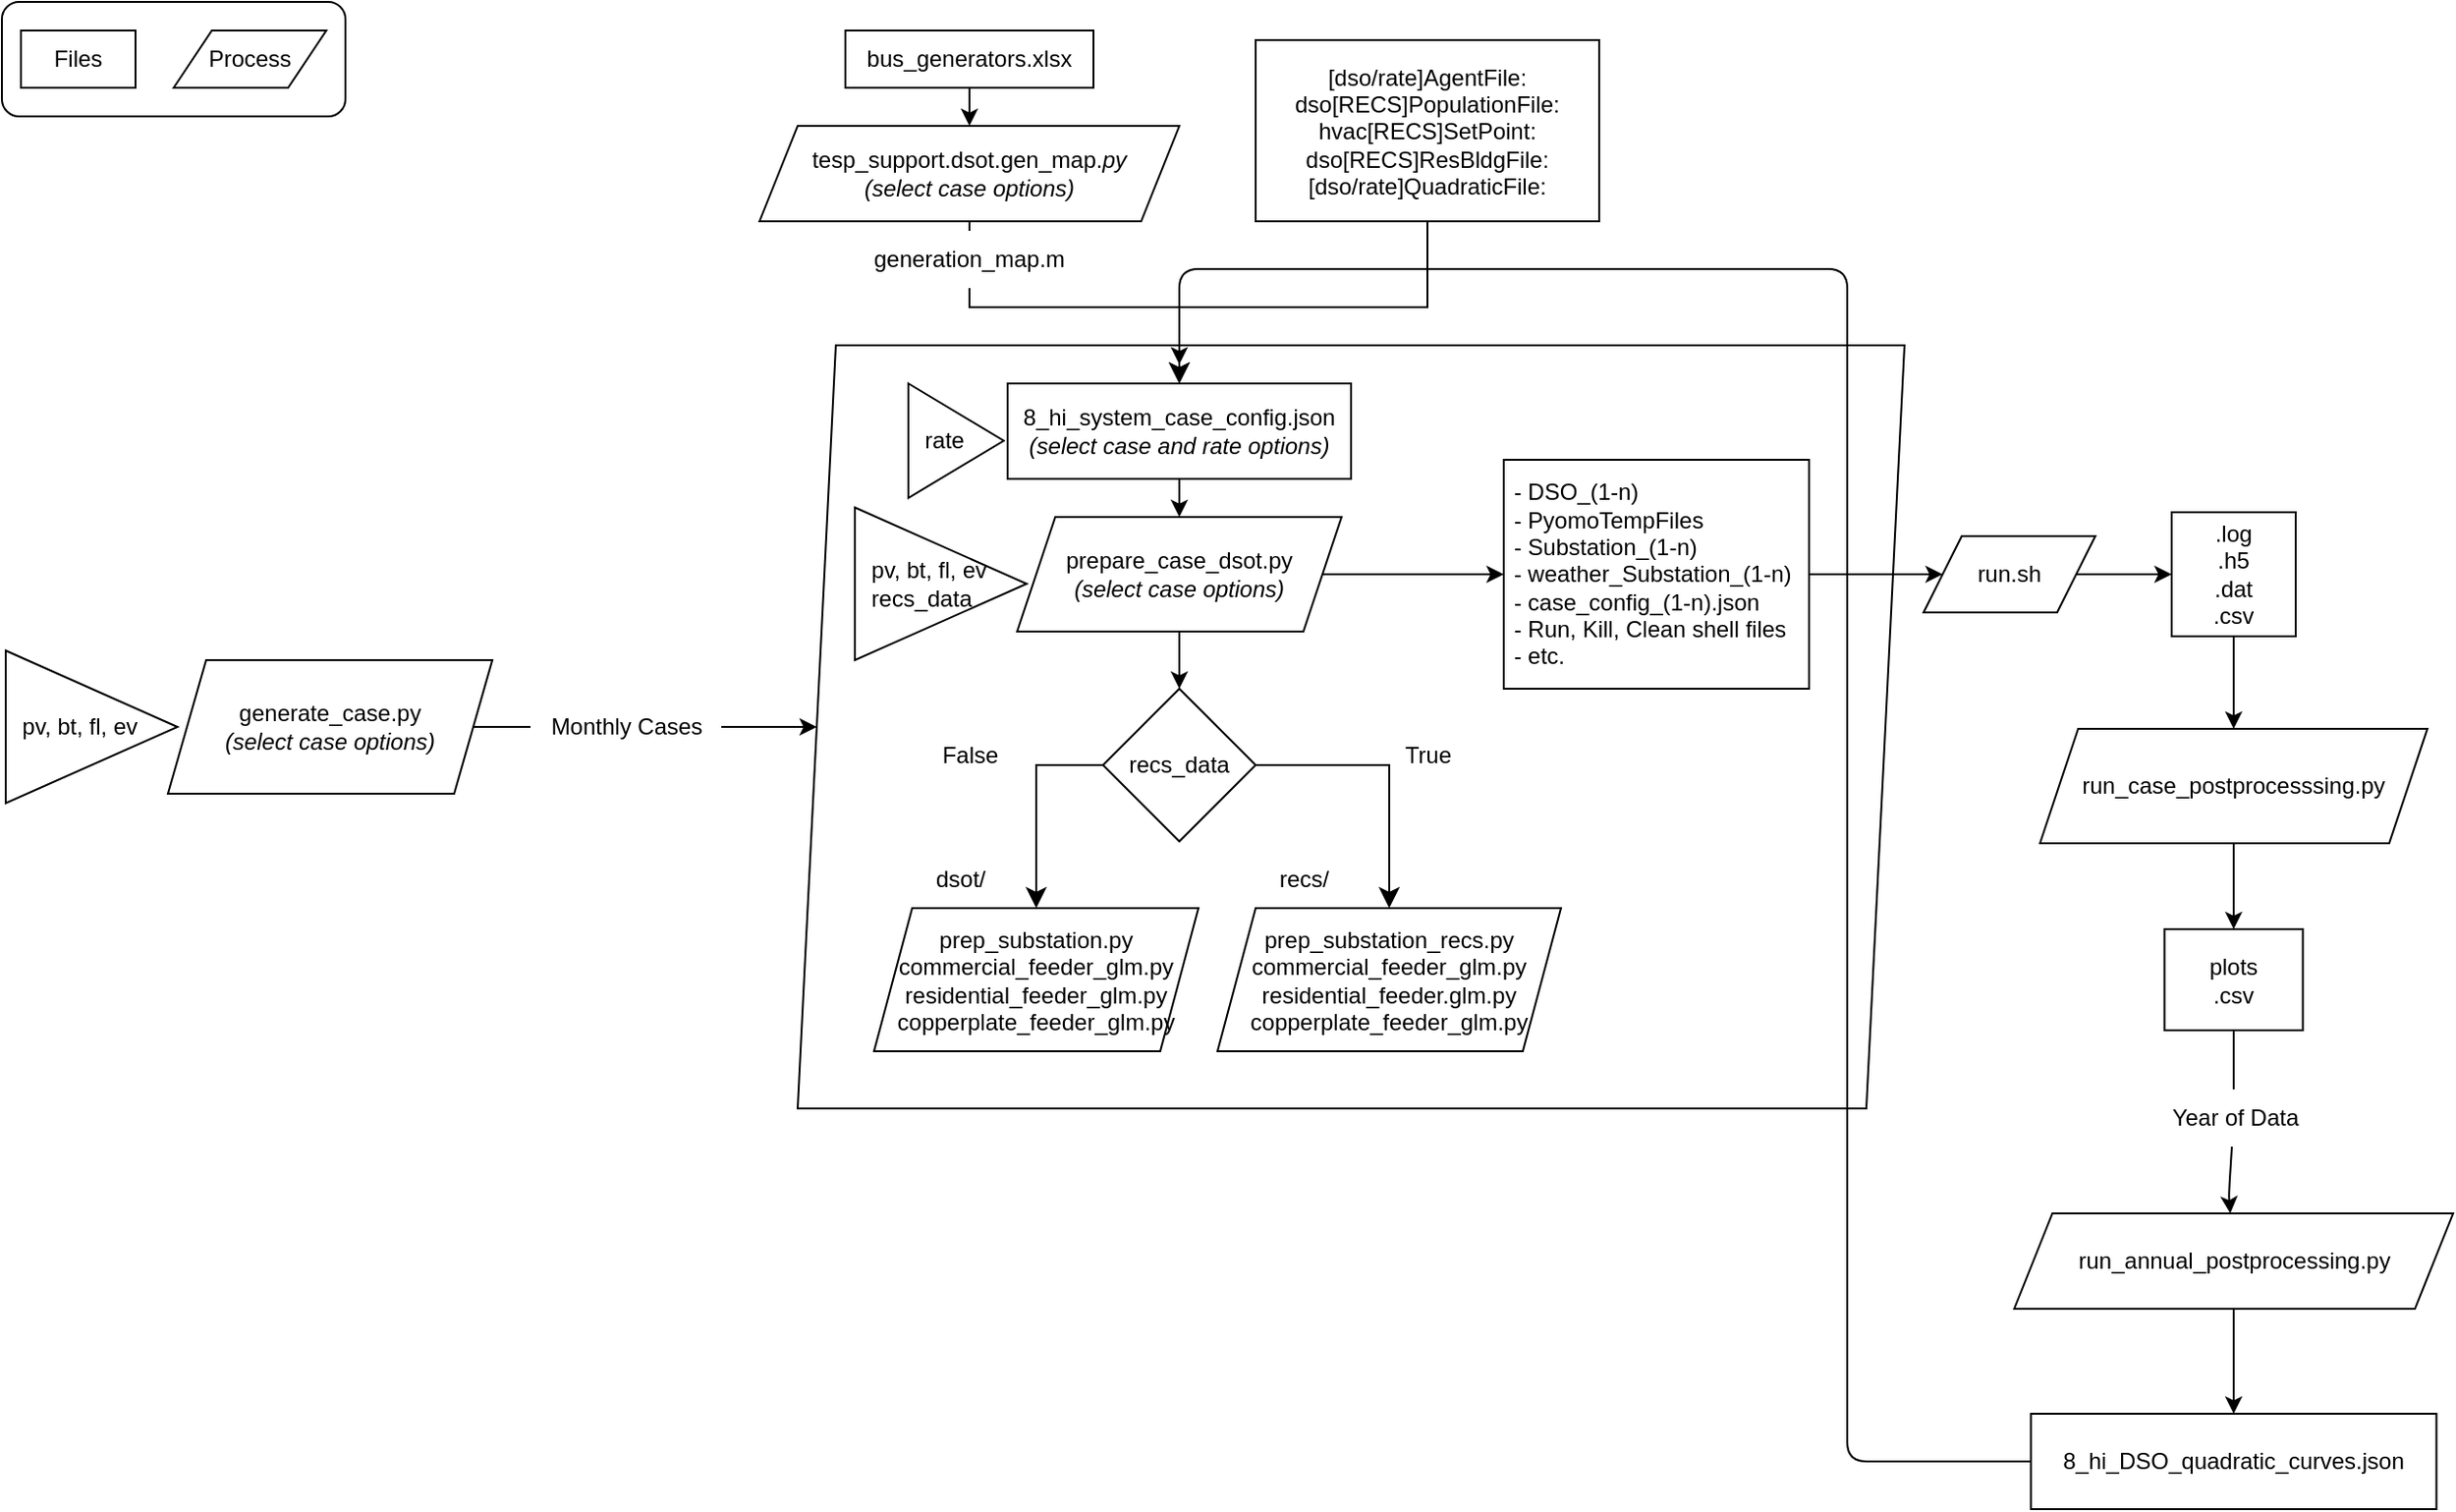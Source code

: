 <mxfile>
    <diagram id="zx20I-B725z4pgMH4ESO" name="Page-1">
        <mxGraphModel dx="2400" dy="651" grid="1" gridSize="10" guides="1" tooltips="1" connect="1" arrows="1" fold="1" page="1" pageScale="1" pageWidth="850" pageHeight="1100" math="0" shadow="0">
            <root>
                <mxCell id="0"/>
                <mxCell id="1" parent="0"/>
                <mxCell id="64" value="" style="rounded=1;whiteSpace=wrap;html=1;" vertex="1" parent="1">
                    <mxGeometry x="-447" y="30" width="180" height="60" as="geometry"/>
                </mxCell>
                <mxCell id="53" value="" style="shape=parallelogram;perimeter=parallelogramPerimeter;whiteSpace=wrap;html=1;fixedSize=1;" vertex="1" parent="1">
                    <mxGeometry x="-30" y="210" width="580" height="400" as="geometry"/>
                </mxCell>
                <mxCell id="2" value="Files" style="rounded=0;whiteSpace=wrap;html=1;" vertex="1" parent="1">
                    <mxGeometry x="-437" y="45" width="60" height="30" as="geometry"/>
                </mxCell>
                <mxCell id="5" value="Process" style="shape=parallelogram;perimeter=parallelogramPerimeter;whiteSpace=wrap;html=1;fixedSize=1;" vertex="1" parent="1">
                    <mxGeometry x="-357" y="45" width="80" height="30" as="geometry"/>
                </mxCell>
                <mxCell id="23" value="" style="edgeStyle=none;html=1;" edge="1" parent="1" source="6" target="8">
                    <mxGeometry relative="1" as="geometry"/>
                </mxCell>
                <mxCell id="6" value="8_hi_system_case_config.json&lt;br&gt;&lt;i&gt;(select case and rate options)&lt;/i&gt;" style="rounded=0;whiteSpace=wrap;html=1;" vertex="1" parent="1">
                    <mxGeometry x="80" y="230" width="180" height="50" as="geometry"/>
                </mxCell>
                <mxCell id="14" style="edgeStyle=none;html=1;exitX=0.5;exitY=1;exitDx=0;exitDy=0;" edge="1" parent="1" source="8" target="13">
                    <mxGeometry relative="1" as="geometry"/>
                </mxCell>
                <mxCell id="39" value="" style="edgeStyle=none;html=1;" edge="1" parent="1" source="8" target="38">
                    <mxGeometry relative="1" as="geometry"/>
                </mxCell>
                <mxCell id="8" value="prepare_case_dsot.py&lt;br&gt;&lt;i&gt;(select case options)&lt;/i&gt;" style="shape=parallelogram;perimeter=parallelogramPerimeter;whiteSpace=wrap;html=1;fixedSize=1;" vertex="1" parent="1">
                    <mxGeometry x="85" y="300" width="170" height="60" as="geometry"/>
                </mxCell>
                <mxCell id="10" value="prep_substation.py&lt;br&gt;commercial_feeder_glm.py&lt;br&gt;residential_feeder_glm.py&lt;br&gt;copperplate_feeder_glm.py" style="shape=parallelogram;perimeter=parallelogramPerimeter;whiteSpace=wrap;html=1;fixedSize=1;" vertex="1" parent="1">
                    <mxGeometry x="10" y="505" width="170" height="75" as="geometry"/>
                </mxCell>
                <mxCell id="12" value="prep_substation_recs.py&lt;br&gt;commercial_feeder_glm.py&lt;br&gt;residential_feeder.glm.py&lt;br&gt;copperplate_feeder_glm.py" style="shape=parallelogram;perimeter=parallelogramPerimeter;whiteSpace=wrap;html=1;fixedSize=1;" vertex="1" parent="1">
                    <mxGeometry x="190" y="505" width="180" height="75" as="geometry"/>
                </mxCell>
                <mxCell id="13" value="recs_data" style="rhombus;whiteSpace=wrap;html=1;" vertex="1" parent="1">
                    <mxGeometry x="130" y="390" width="80" height="80" as="geometry"/>
                </mxCell>
                <mxCell id="17" value="" style="edgeStyle=segmentEdgeStyle;endArrow=classic;html=1;curved=0;rounded=0;endSize=8;startSize=8;exitX=0;exitY=0.5;exitDx=0;exitDy=0;entryX=0.5;entryY=0;entryDx=0;entryDy=0;" edge="1" parent="1" source="13" target="10">
                    <mxGeometry width="50" height="50" relative="1" as="geometry">
                        <mxPoint x="390" y="557" as="sourcePoint"/>
                        <mxPoint x="440" y="507" as="targetPoint"/>
                    </mxGeometry>
                </mxCell>
                <mxCell id="18" value="" style="edgeStyle=segmentEdgeStyle;endArrow=classic;html=1;curved=0;rounded=0;endSize=8;startSize=8;exitX=1;exitY=0.5;exitDx=0;exitDy=0;" edge="1" parent="1" source="13" target="12">
                    <mxGeometry width="50" height="50" relative="1" as="geometry">
                        <mxPoint x="390" y="557" as="sourcePoint"/>
                        <mxPoint x="440" y="507" as="targetPoint"/>
                    </mxGeometry>
                </mxCell>
                <mxCell id="20" value="True" style="text;html=1;align=center;verticalAlign=middle;resizable=0;points=[];autosize=1;strokeColor=none;fillColor=none;" vertex="1" parent="1">
                    <mxGeometry x="275" y="410" width="50" height="30" as="geometry"/>
                </mxCell>
                <mxCell id="21" value="False" style="text;html=1;align=center;verticalAlign=middle;resizable=0;points=[];autosize=1;strokeColor=none;fillColor=none;" vertex="1" parent="1">
                    <mxGeometry x="35" y="410" width="50" height="30" as="geometry"/>
                </mxCell>
                <mxCell id="26" value="tesp_support.dsot.gen_map.&lt;i&gt;py&lt;br&gt;(select case options)&lt;/i&gt;" style="shape=parallelogram;perimeter=parallelogramPerimeter;whiteSpace=wrap;html=1;fixedSize=1;" vertex="1" parent="1">
                    <mxGeometry x="-50" y="95" width="220" height="50" as="geometry"/>
                </mxCell>
                <mxCell id="33" value="" style="edgeStyle=none;html=1;endArrow=none;" edge="1" parent="1" source="26" target="34">
                    <mxGeometry relative="1" as="geometry">
                        <mxPoint x="60" y="145" as="sourcePoint"/>
                        <mxPoint x="60" y="195" as="targetPoint"/>
                    </mxGeometry>
                </mxCell>
                <mxCell id="34" value="generation_map.m" style="text;html=1;strokeColor=none;fillColor=none;align=center;verticalAlign=middle;whiteSpace=wrap;rounded=0;" vertex="1" parent="1">
                    <mxGeometry x="30" y="150" width="60" height="30" as="geometry"/>
                </mxCell>
                <mxCell id="37" style="edgeStyle=none;html=1;exitX=0.5;exitY=1;exitDx=0;exitDy=0;" edge="1" parent="1" source="35" target="26">
                    <mxGeometry relative="1" as="geometry"/>
                </mxCell>
                <mxCell id="35" value="bus_generators.xlsx" style="rounded=0;whiteSpace=wrap;html=1;" vertex="1" parent="1">
                    <mxGeometry x="-5" y="45" width="130" height="30" as="geometry"/>
                </mxCell>
                <mxCell id="45" style="edgeStyle=none;html=1;entryX=0;entryY=0.5;entryDx=0;entryDy=0;" edge="1" parent="1" source="38" target="44">
                    <mxGeometry relative="1" as="geometry"/>
                </mxCell>
                <mxCell id="38" value="&amp;nbsp;- DSO_(1-n)&lt;br&gt;&amp;nbsp;- PyomoTempFiles&lt;br&gt;&amp;nbsp;- Substation_(1-n)&lt;br&gt;&amp;nbsp;- weather_Substation_(1-n)&lt;br&gt;&amp;nbsp;- case_config_(1-n).json&lt;br&gt;&amp;nbsp;- Run, Kill, Clean shell files&lt;br&gt;&amp;nbsp;- etc." style="whiteSpace=wrap;html=1;align=left;" vertex="1" parent="1">
                    <mxGeometry x="340" y="270" width="160" height="120" as="geometry"/>
                </mxCell>
                <mxCell id="42" value="dsot/" style="text;html=1;align=center;verticalAlign=middle;resizable=0;points=[];autosize=1;strokeColor=none;fillColor=none;" vertex="1" parent="1">
                    <mxGeometry x="30" y="475" width="50" height="30" as="geometry"/>
                </mxCell>
                <mxCell id="43" value="recs/" style="text;html=1;align=center;verticalAlign=middle;resizable=0;points=[];autosize=1;strokeColor=none;fillColor=none;" vertex="1" parent="1">
                    <mxGeometry x="210" y="475" width="50" height="30" as="geometry"/>
                </mxCell>
                <mxCell id="47" style="edgeStyle=none;html=1;exitX=1;exitY=0.5;exitDx=0;exitDy=0;entryX=0;entryY=0.5;entryDx=0;entryDy=0;" edge="1" parent="1" source="44" target="46">
                    <mxGeometry relative="1" as="geometry"/>
                </mxCell>
                <mxCell id="44" value="run.sh" style="shape=parallelogram;perimeter=parallelogramPerimeter;whiteSpace=wrap;html=1;fixedSize=1;" vertex="1" parent="1">
                    <mxGeometry x="560" y="310" width="90" height="40" as="geometry"/>
                </mxCell>
                <mxCell id="49" style="edgeStyle=none;html=1;entryX=0.5;entryY=0;entryDx=0;entryDy=0;" edge="1" parent="1" source="46" target="48">
                    <mxGeometry relative="1" as="geometry"/>
                </mxCell>
                <mxCell id="46" value=".log&lt;br&gt;.h5&lt;br&gt;.dat&lt;br&gt;.csv&lt;br&gt;" style="whiteSpace=wrap;html=1;aspect=fixed;" vertex="1" parent="1">
                    <mxGeometry x="690" y="297.5" width="65" height="65" as="geometry"/>
                </mxCell>
                <mxCell id="51" style="edgeStyle=none;html=1;exitX=0.5;exitY=1;exitDx=0;exitDy=0;entryX=0.5;entryY=0;entryDx=0;entryDy=0;" edge="1" parent="1" source="48" target="50">
                    <mxGeometry relative="1" as="geometry"/>
                </mxCell>
                <mxCell id="48" value="run_case_postprocesssing.py" style="shape=parallelogram;perimeter=parallelogramPerimeter;whiteSpace=wrap;html=1;fixedSize=1;" vertex="1" parent="1">
                    <mxGeometry x="621" y="411" width="203" height="60" as="geometry"/>
                </mxCell>
                <mxCell id="61" value="" style="edgeStyle=none;html=1;startArrow=none;" edge="1" parent="1" source="62" target="60">
                    <mxGeometry relative="1" as="geometry">
                        <Array as="points">
                            <mxPoint x="720" y="655"/>
                        </Array>
                    </mxGeometry>
                </mxCell>
                <mxCell id="50" value="plots&lt;br&gt;.csv" style="whiteSpace=wrap;html=1;" vertex="1" parent="1">
                    <mxGeometry x="686.25" y="516" width="72.5" height="53" as="geometry"/>
                </mxCell>
                <mxCell id="55" style="edgeStyle=none;html=1;entryX=0;entryY=0.5;entryDx=0;entryDy=0;startArrow=none;" edge="1" parent="1" source="58" target="53">
                    <mxGeometry relative="1" as="geometry"/>
                </mxCell>
                <mxCell id="52" value="generate_case.py&lt;br&gt;&lt;i&gt;(select case options)&lt;/i&gt;" style="shape=parallelogram;perimeter=parallelogramPerimeter;whiteSpace=wrap;html=1;fixedSize=1;" vertex="1" parent="1">
                    <mxGeometry x="-360" y="375" width="170" height="70" as="geometry"/>
                </mxCell>
                <mxCell id="59" value="" style="edgeStyle=none;html=1;entryX=0;entryY=0.5;entryDx=0;entryDy=0;endArrow=none;" edge="1" parent="1" source="52" target="58">
                    <mxGeometry relative="1" as="geometry">
                        <mxPoint x="-200" y="410" as="sourcePoint"/>
                        <mxPoint x="-20" y="410" as="targetPoint"/>
                    </mxGeometry>
                </mxCell>
                <mxCell id="58" value="Monthly Cases" style="text;html=1;align=center;verticalAlign=middle;resizable=0;points=[];autosize=1;strokeColor=none;fillColor=none;" vertex="1" parent="1">
                    <mxGeometry x="-170" y="395" width="100" height="30" as="geometry"/>
                </mxCell>
                <mxCell id="73" value="" style="edgeStyle=none;html=1;" edge="1" parent="1" source="60" target="72">
                    <mxGeometry relative="1" as="geometry"/>
                </mxCell>
                <mxCell id="60" value="run_annual_postprocessing.py" style="shape=parallelogram;perimeter=parallelogramPerimeter;whiteSpace=wrap;html=1;fixedSize=1;" vertex="1" parent="1">
                    <mxGeometry x="607.5" y="665" width="230" height="50" as="geometry"/>
                </mxCell>
                <mxCell id="63" value="" style="edgeStyle=none;html=1;endArrow=none;" edge="1" parent="1" source="50" target="62">
                    <mxGeometry relative="1" as="geometry">
                        <mxPoint x="721.936" y="569" as="sourcePoint"/>
                        <mxPoint x="720.714" y="670" as="targetPoint"/>
                        <Array as="points"/>
                    </mxGeometry>
                </mxCell>
                <mxCell id="62" value="Year of Data" style="text;html=1;align=center;verticalAlign=middle;resizable=0;points=[];autosize=1;strokeColor=none;fillColor=none;" vertex="1" parent="1">
                    <mxGeometry x="677.5" y="600" width="90" height="30" as="geometry"/>
                </mxCell>
                <mxCell id="65" value="&amp;nbsp; rate" style="triangle;whiteSpace=wrap;html=1;align=left;" vertex="1" parent="1">
                    <mxGeometry x="28" y="230" width="50" height="60" as="geometry"/>
                </mxCell>
                <mxCell id="66" value="&amp;nbsp; pv, bt, fl, ev&lt;br&gt;&amp;nbsp; recs_data" style="triangle;whiteSpace=wrap;html=1;align=left;" vertex="1" parent="1">
                    <mxGeometry y="295" width="90" height="80" as="geometry"/>
                </mxCell>
                <mxCell id="67" value="[dso/rate]AgentFile:&lt;br&gt;dso[RECS]PopulationFile:&lt;br&gt;hvac[RECS]SetPoint:&lt;br&gt;dso[RECS]ResBldgFile:&lt;br&gt;[dso/rate]QuadraticFile:&lt;br&gt;" style="rounded=0;whiteSpace=wrap;html=1;" vertex="1" parent="1">
                    <mxGeometry x="210" y="50" width="180" height="95" as="geometry"/>
                </mxCell>
                <mxCell id="69" value="" style="edgeStyle=elbowEdgeStyle;elbow=vertical;endArrow=classic;html=1;curved=0;rounded=0;endSize=8;startSize=8;exitX=0.5;exitY=1;exitDx=0;exitDy=0;entryX=0.5;entryY=0;entryDx=0;entryDy=0;" edge="1" parent="1" source="67" target="6">
                    <mxGeometry width="50" height="50" relative="1" as="geometry">
                        <mxPoint x="190" y="410" as="sourcePoint"/>
                        <mxPoint x="240" y="360" as="targetPoint"/>
                        <Array as="points">
                            <mxPoint x="240" y="190"/>
                        </Array>
                    </mxGeometry>
                </mxCell>
                <mxCell id="70" value="" style="edgeStyle=elbowEdgeStyle;elbow=vertical;endArrow=classic;html=1;curved=0;rounded=0;endSize=8;startSize=8;exitX=0.5;exitY=1;exitDx=0;exitDy=0;entryX=0.5;entryY=0;entryDx=0;entryDy=0;" edge="1" parent="1" source="34" target="6">
                    <mxGeometry width="50" height="50" relative="1" as="geometry">
                        <mxPoint x="190" y="410" as="sourcePoint"/>
                        <mxPoint x="240" y="360" as="targetPoint"/>
                        <Array as="points">
                            <mxPoint x="120" y="190"/>
                        </Array>
                    </mxGeometry>
                </mxCell>
                <mxCell id="71" value="&amp;nbsp; pv, bt, fl, ev" style="triangle;whiteSpace=wrap;html=1;align=left;" vertex="1" parent="1">
                    <mxGeometry x="-445" y="370" width="90" height="80" as="geometry"/>
                </mxCell>
                <mxCell id="74" style="edgeStyle=none;html=1;" edge="1" parent="1" source="72">
                    <mxGeometry relative="1" as="geometry">
                        <mxPoint x="170" y="220" as="targetPoint"/>
                        <Array as="points">
                            <mxPoint x="520" y="795"/>
                            <mxPoint x="520" y="170"/>
                            <mxPoint x="170" y="170"/>
                        </Array>
                    </mxGeometry>
                </mxCell>
                <mxCell id="72" value="8_hi_DSO_quadratic_curves.json" style="whiteSpace=wrap;html=1;" vertex="1" parent="1">
                    <mxGeometry x="616.25" y="770" width="212.5" height="50" as="geometry"/>
                </mxCell>
            </root>
        </mxGraphModel>
    </diagram>
</mxfile>